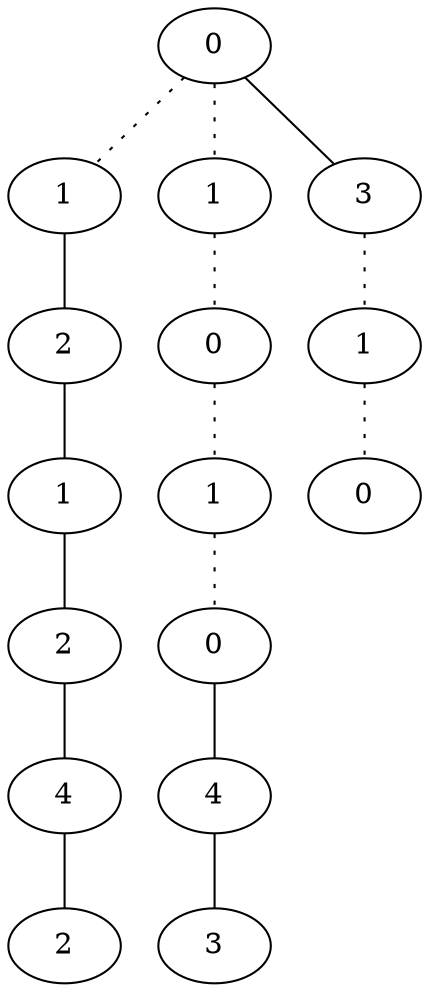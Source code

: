 graph {
a0[label=0];
a1[label=1];
a2[label=2];
a3[label=1];
a4[label=2];
a5[label=4];
a6[label=2];
a7[label=1];
a8[label=0];
a9[label=1];
a10[label=0];
a11[label=4];
a12[label=3];
a13[label=3];
a14[label=1];
a15[label=0];
a0 -- a1 [style=dotted];
a0 -- a7 [style=dotted];
a0 -- a13;
a1 -- a2;
a2 -- a3;
a3 -- a4;
a4 -- a5;
a5 -- a6;
a7 -- a8 [style=dotted];
a8 -- a9 [style=dotted];
a9 -- a10 [style=dotted];
a10 -- a11;
a11 -- a12;
a13 -- a14 [style=dotted];
a14 -- a15 [style=dotted];
}
